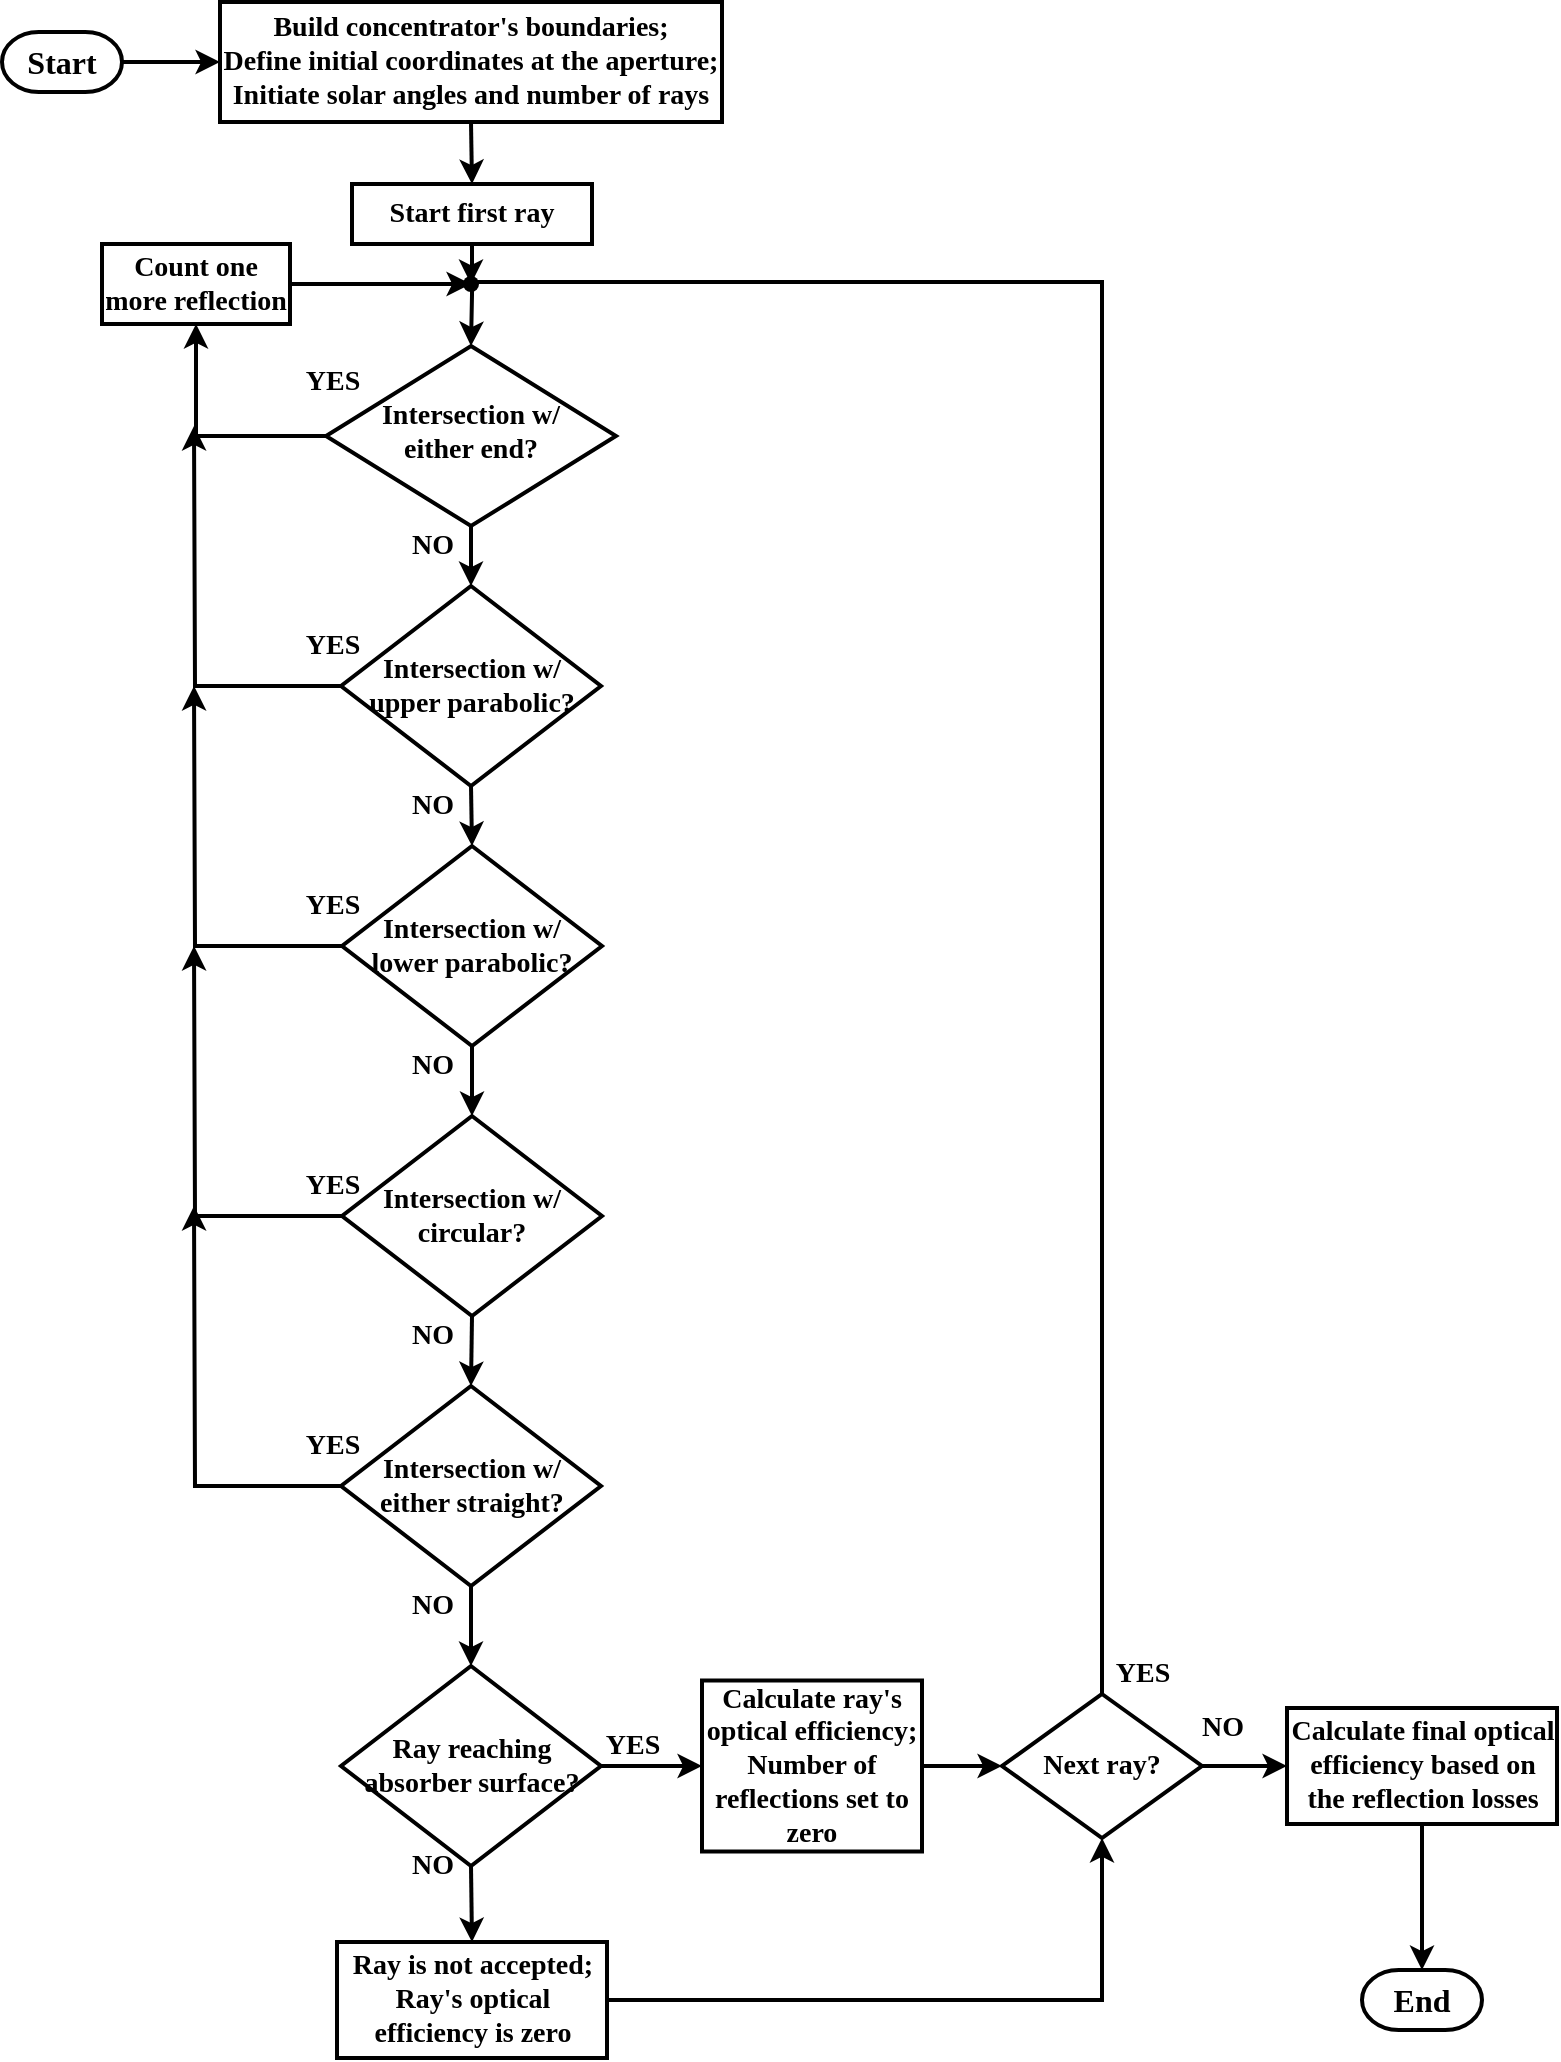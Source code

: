 <mxfile version="15.7.3" type="device"><diagram id="C5RBs43oDa-KdzZeNtuy" name="Page-1"><mxGraphModel dx="875" dy="489" grid="1" gridSize="10" guides="1" tooltips="1" connect="1" arrows="1" fold="1" page="1" pageScale="1" pageWidth="827" pageHeight="1169" math="0" shadow="0"><root><mxCell id="WIyWlLk6GJQsqaUBKTNV-0"/><mxCell id="WIyWlLk6GJQsqaUBKTNV-1" parent="WIyWlLk6GJQsqaUBKTNV-0"/><mxCell id="7yYeulI5IRvDXOWDylm0-2" style="edgeStyle=orthogonalEdgeStyle;orthogonalLoop=1;jettySize=auto;html=1;exitX=0.5;exitY=1;exitDx=0;exitDy=0;entryX=0.5;entryY=0;entryDx=0;entryDy=0;fontFamily=Garamond;fontSize=14;rounded=0;strokeWidth=2;fontStyle=1" parent="WIyWlLk6GJQsqaUBKTNV-1" source="WIyWlLk6GJQsqaUBKTNV-3" target="7yYeulI5IRvDXOWDylm0-0" edge="1"><mxGeometry relative="1" as="geometry"/></mxCell><mxCell id="WIyWlLk6GJQsqaUBKTNV-3" value="Build concentrator's boundaries;&lt;br style=&quot;font-size: 14px&quot;&gt;Define initial coordinates at the aperture;&lt;br&gt;Initiate solar angles and number of rays" style="whiteSpace=wrap;html=1;fontSize=14;glass=0;strokeWidth=2;shadow=0;fontFamily=Garamond;rounded=0;fontStyle=1" parent="WIyWlLk6GJQsqaUBKTNV-1" vertex="1"><mxGeometry x="149" y="20" width="251" height="60" as="geometry"/></mxCell><mxCell id="7yYeulI5IRvDXOWDylm0-11" style="edgeStyle=orthogonalEdgeStyle;orthogonalLoop=1;jettySize=auto;html=1;exitX=0.5;exitY=1;exitDx=0;exitDy=0;entryX=0.5;entryY=0;entryDx=0;entryDy=0;fontFamily=Garamond;fontSize=14;rounded=0;strokeWidth=2;fontStyle=1" parent="WIyWlLk6GJQsqaUBKTNV-1" source="WIyWlLk6GJQsqaUBKTNV-6" target="7yYeulI5IRvDXOWDylm0-6" edge="1"><mxGeometry relative="1" as="geometry"/></mxCell><mxCell id="7yYeulI5IRvDXOWDylm0-51" style="edgeStyle=orthogonalEdgeStyle;orthogonalLoop=1;jettySize=auto;html=1;exitX=0;exitY=0.5;exitDx=0;exitDy=0;entryX=0.5;entryY=1;entryDx=0;entryDy=0;fontFamily=Garamond;fontSize=14;rounded=0;strokeWidth=2;fontStyle=1" parent="WIyWlLk6GJQsqaUBKTNV-1" source="WIyWlLk6GJQsqaUBKTNV-6" target="7yYeulI5IRvDXOWDylm0-49" edge="1"><mxGeometry relative="1" as="geometry"/></mxCell><mxCell id="WIyWlLk6GJQsqaUBKTNV-6" value="Intersection w/&lt;br style=&quot;font-size: 14px&quot;&gt;either end?" style="rhombus;whiteSpace=wrap;html=1;shadow=0;fontFamily=Garamond;fontSize=14;align=center;strokeWidth=2;spacing=6;spacingTop=-4;rounded=0;fontStyle=1" parent="WIyWlLk6GJQsqaUBKTNV-1" vertex="1"><mxGeometry x="202" y="192" width="145" height="90" as="geometry"/></mxCell><mxCell id="7yYeulI5IRvDXOWDylm0-3" style="edgeStyle=orthogonalEdgeStyle;orthogonalLoop=1;jettySize=auto;html=1;exitX=0.5;exitY=1;exitDx=0;exitDy=0;entryX=0.5;entryY=0;entryDx=0;entryDy=0;fontFamily=Garamond;fontSize=14;rounded=0;strokeWidth=2;fontStyle=1" parent="WIyWlLk6GJQsqaUBKTNV-1" source="7yYeulI5IRvDXOWDylm0-0" target="WIyWlLk6GJQsqaUBKTNV-6" edge="1"><mxGeometry relative="1" as="geometry"/></mxCell><mxCell id="7yYeulI5IRvDXOWDylm0-0" value="Start first ray" style="whiteSpace=wrap;html=1;absoluteArcSize=1;arcSize=14;strokeWidth=2;fontFamily=Garamond;fontSize=14;rounded=0;fontStyle=1" parent="WIyWlLk6GJQsqaUBKTNV-1" vertex="1"><mxGeometry x="215" y="111" width="120" height="30" as="geometry"/></mxCell><mxCell id="7yYeulI5IRvDXOWDylm0-12" style="edgeStyle=orthogonalEdgeStyle;orthogonalLoop=1;jettySize=auto;html=1;exitX=0.5;exitY=1;exitDx=0;exitDy=0;entryX=0.5;entryY=0;entryDx=0;entryDy=0;fontFamily=Garamond;fontSize=14;rounded=0;strokeWidth=2;fontStyle=1" parent="WIyWlLk6GJQsqaUBKTNV-1" source="7yYeulI5IRvDXOWDylm0-6" target="7yYeulI5IRvDXOWDylm0-8" edge="1"><mxGeometry relative="1" as="geometry"/></mxCell><mxCell id="7yYeulI5IRvDXOWDylm0-53" style="edgeStyle=orthogonalEdgeStyle;orthogonalLoop=1;jettySize=auto;html=1;exitX=0;exitY=0.5;exitDx=0;exitDy=0;fontFamily=Garamond;fontSize=14;rounded=0;strokeWidth=2;fontStyle=1" parent="WIyWlLk6GJQsqaUBKTNV-1" source="7yYeulI5IRvDXOWDylm0-6" edge="1"><mxGeometry relative="1" as="geometry"><mxPoint x="136" y="232" as="targetPoint"/></mxGeometry></mxCell><mxCell id="7yYeulI5IRvDXOWDylm0-6" value="Intersection w/ &lt;br style=&quot;font-size: 14px;&quot;&gt;upper parabolic?" style="rhombus;whiteSpace=wrap;html=1;shadow=0;fontFamily=Garamond;fontSize=14;strokeWidth=2;rounded=0;fontStyle=1" parent="WIyWlLk6GJQsqaUBKTNV-1" vertex="1"><mxGeometry x="209.5" y="312" width="130" height="100" as="geometry"/></mxCell><mxCell id="7yYeulI5IRvDXOWDylm0-16" style="edgeStyle=orthogonalEdgeStyle;orthogonalLoop=1;jettySize=auto;html=1;exitX=0.5;exitY=1;exitDx=0;exitDy=0;entryX=0.5;entryY=0;entryDx=0;entryDy=0;fontFamily=Garamond;fontSize=14;rounded=0;strokeWidth=2;fontStyle=1" parent="WIyWlLk6GJQsqaUBKTNV-1" source="7yYeulI5IRvDXOWDylm0-8" target="7yYeulI5IRvDXOWDylm0-15" edge="1"><mxGeometry relative="1" as="geometry"/></mxCell><mxCell id="7yYeulI5IRvDXOWDylm0-54" style="edgeStyle=orthogonalEdgeStyle;orthogonalLoop=1;jettySize=auto;html=1;exitX=0;exitY=0.5;exitDx=0;exitDy=0;fontFamily=Garamond;fontSize=14;rounded=0;strokeWidth=2;fontStyle=1" parent="WIyWlLk6GJQsqaUBKTNV-1" source="7yYeulI5IRvDXOWDylm0-8" edge="1"><mxGeometry relative="1" as="geometry"><mxPoint x="136" y="362" as="targetPoint"/></mxGeometry></mxCell><mxCell id="7yYeulI5IRvDXOWDylm0-8" value="Intersection w/ &lt;br style=&quot;font-size: 14px;&quot;&gt;lower parabolic?" style="rhombus;whiteSpace=wrap;html=1;shadow=0;fontFamily=Garamond;fontSize=14;strokeWidth=2;rounded=0;fontStyle=1" parent="WIyWlLk6GJQsqaUBKTNV-1" vertex="1"><mxGeometry x="210" y="442" width="130" height="100" as="geometry"/></mxCell><mxCell id="7yYeulI5IRvDXOWDylm0-13" value="NO" style="text;html=1;align=center;verticalAlign=middle;resizable=0;points=[];autosize=1;strokeColor=none;fillColor=none;fontSize=14;fontFamily=Garamond;rounded=0;strokeWidth=2;fontStyle=1" parent="WIyWlLk6GJQsqaUBKTNV-1" vertex="1"><mxGeometry x="235" y="282" width="40" height="20" as="geometry"/></mxCell><mxCell id="7yYeulI5IRvDXOWDylm0-14" value="NO" style="text;html=1;align=center;verticalAlign=middle;resizable=0;points=[];autosize=1;strokeColor=none;fillColor=none;fontSize=14;fontFamily=Garamond;rounded=0;strokeWidth=2;fontStyle=1" parent="WIyWlLk6GJQsqaUBKTNV-1" vertex="1"><mxGeometry x="235" y="412" width="40" height="20" as="geometry"/></mxCell><mxCell id="7yYeulI5IRvDXOWDylm0-21" style="edgeStyle=orthogonalEdgeStyle;orthogonalLoop=1;jettySize=auto;html=1;exitX=0.5;exitY=1;exitDx=0;exitDy=0;entryX=0.5;entryY=0;entryDx=0;entryDy=0;fontFamily=Garamond;fontSize=14;rounded=0;strokeWidth=2;fontStyle=1" parent="WIyWlLk6GJQsqaUBKTNV-1" source="7yYeulI5IRvDXOWDylm0-15" target="7yYeulI5IRvDXOWDylm0-20" edge="1"><mxGeometry relative="1" as="geometry"/></mxCell><mxCell id="7yYeulI5IRvDXOWDylm0-55" style="edgeStyle=orthogonalEdgeStyle;orthogonalLoop=1;jettySize=auto;html=1;exitX=0;exitY=0.5;exitDx=0;exitDy=0;fontFamily=Garamond;fontSize=14;rounded=0;strokeWidth=2;fontStyle=1" parent="WIyWlLk6GJQsqaUBKTNV-1" source="7yYeulI5IRvDXOWDylm0-15" edge="1"><mxGeometry relative="1" as="geometry"><mxPoint x="136" y="492" as="targetPoint"/></mxGeometry></mxCell><mxCell id="7yYeulI5IRvDXOWDylm0-15" value="Intersection w/ &lt;br style=&quot;font-size: 14px;&quot;&gt;circular?" style="rhombus;whiteSpace=wrap;html=1;shadow=0;fontFamily=Garamond;fontSize=14;strokeWidth=2;rounded=0;fontStyle=1" parent="WIyWlLk6GJQsqaUBKTNV-1" vertex="1"><mxGeometry x="210" y="577" width="130" height="100" as="geometry"/></mxCell><mxCell id="7yYeulI5IRvDXOWDylm0-29" style="edgeStyle=orthogonalEdgeStyle;orthogonalLoop=1;jettySize=auto;html=1;exitX=0.5;exitY=1;exitDx=0;exitDy=0;entryX=0.5;entryY=0;entryDx=0;entryDy=0;fontFamily=Garamond;fontSize=14;rounded=0;strokeWidth=2;fontStyle=1" parent="WIyWlLk6GJQsqaUBKTNV-1" source="7yYeulI5IRvDXOWDylm0-20" target="7yYeulI5IRvDXOWDylm0-28" edge="1"><mxGeometry relative="1" as="geometry"/></mxCell><mxCell id="7yYeulI5IRvDXOWDylm0-56" style="edgeStyle=orthogonalEdgeStyle;orthogonalLoop=1;jettySize=auto;html=1;exitX=0;exitY=0.5;exitDx=0;exitDy=0;fontFamily=Garamond;fontSize=14;rounded=0;strokeWidth=2;fontStyle=1" parent="WIyWlLk6GJQsqaUBKTNV-1" source="7yYeulI5IRvDXOWDylm0-20" edge="1"><mxGeometry relative="1" as="geometry"><mxPoint x="136" y="622" as="targetPoint"/></mxGeometry></mxCell><mxCell id="7yYeulI5IRvDXOWDylm0-20" value="Intersection w/ &lt;br style=&quot;font-size: 14px;&quot;&gt;either straight?" style="rhombus;whiteSpace=wrap;html=1;shadow=0;fontFamily=Garamond;fontSize=14;strokeWidth=2;rounded=0;fontStyle=1" parent="WIyWlLk6GJQsqaUBKTNV-1" vertex="1"><mxGeometry x="209.5" y="712" width="130" height="100" as="geometry"/></mxCell><mxCell id="7yYeulI5IRvDXOWDylm0-23" value="YES" style="text;html=1;align=center;verticalAlign=middle;resizable=0;points=[];autosize=1;strokeColor=none;fillColor=none;fontSize=14;fontFamily=Garamond;rounded=0;strokeWidth=2;fontStyle=1" parent="WIyWlLk6GJQsqaUBKTNV-1" vertex="1"><mxGeometry x="185" y="332" width="40" height="20" as="geometry"/></mxCell><mxCell id="7yYeulI5IRvDXOWDylm0-25" value="YES" style="text;html=1;align=center;verticalAlign=middle;resizable=0;points=[];autosize=1;strokeColor=none;fillColor=none;fontSize=14;fontFamily=Garamond;rounded=0;strokeWidth=2;fontStyle=1" parent="WIyWlLk6GJQsqaUBKTNV-1" vertex="1"><mxGeometry x="185" y="462" width="40" height="20" as="geometry"/></mxCell><mxCell id="7yYeulI5IRvDXOWDylm0-26" value="YES" style="text;html=1;align=center;verticalAlign=middle;resizable=0;points=[];autosize=1;strokeColor=none;fillColor=none;fontSize=14;fontFamily=Garamond;rounded=0;strokeWidth=2;fontStyle=1" parent="WIyWlLk6GJQsqaUBKTNV-1" vertex="1"><mxGeometry x="185" y="602" width="40" height="20" as="geometry"/></mxCell><mxCell id="7yYeulI5IRvDXOWDylm0-27" value="YES" style="text;html=1;align=center;verticalAlign=middle;resizable=0;points=[];autosize=1;strokeColor=none;fillColor=none;fontSize=14;fontFamily=Garamond;rounded=0;strokeWidth=2;fontStyle=1" parent="WIyWlLk6GJQsqaUBKTNV-1" vertex="1"><mxGeometry x="185" y="732" width="40" height="20" as="geometry"/></mxCell><mxCell id="7yYeulI5IRvDXOWDylm0-35" style="edgeStyle=orthogonalEdgeStyle;orthogonalLoop=1;jettySize=auto;html=1;exitX=0.5;exitY=1;exitDx=0;exitDy=0;entryX=0.5;entryY=0;entryDx=0;entryDy=0;fontFamily=Garamond;fontSize=14;rounded=0;strokeWidth=2;fontStyle=1" parent="WIyWlLk6GJQsqaUBKTNV-1" source="7yYeulI5IRvDXOWDylm0-28" target="7yYeulI5IRvDXOWDylm0-34" edge="1"><mxGeometry relative="1" as="geometry"/></mxCell><mxCell id="fncPkkYH6nPDr4h6hD5L-3" style="edgeStyle=orthogonalEdgeStyle;orthogonalLoop=1;jettySize=auto;html=1;exitX=1;exitY=0.5;exitDx=0;exitDy=0;entryX=0;entryY=0.5;entryDx=0;entryDy=0;fontSize=14;strokeWidth=2;" edge="1" parent="WIyWlLk6GJQsqaUBKTNV-1" source="7yYeulI5IRvDXOWDylm0-28" target="fncPkkYH6nPDr4h6hD5L-2"><mxGeometry relative="1" as="geometry"/></mxCell><mxCell id="7yYeulI5IRvDXOWDylm0-28" value="Ray reaching &lt;br style=&quot;font-size: 14px;&quot;&gt;absorber surface?" style="rhombus;whiteSpace=wrap;html=1;shadow=0;fontFamily=Garamond;fontSize=14;strokeWidth=2;rounded=0;fontStyle=1" parent="WIyWlLk6GJQsqaUBKTNV-1" vertex="1"><mxGeometry x="209.5" y="852" width="130" height="100" as="geometry"/></mxCell><mxCell id="fncPkkYH6nPDr4h6hD5L-8" style="edgeStyle=orthogonalEdgeStyle;rounded=0;orthogonalLoop=1;jettySize=auto;html=1;exitX=0.5;exitY=0;exitDx=0;exitDy=0;fontSize=16;strokeWidth=2;" edge="1" parent="WIyWlLk6GJQsqaUBKTNV-1" source="7yYeulI5IRvDXOWDylm0-31" target="fncPkkYH6nPDr4h6hD5L-9"><mxGeometry relative="1" as="geometry"><mxPoint x="370" y="160" as="targetPoint"/><Array as="points"><mxPoint x="590" y="160"/></Array></mxGeometry></mxCell><mxCell id="fncPkkYH6nPDr4h6hD5L-11" style="edgeStyle=orthogonalEdgeStyle;rounded=0;orthogonalLoop=1;jettySize=auto;html=1;exitX=1;exitY=0.5;exitDx=0;exitDy=0;entryX=0;entryY=0.5;entryDx=0;entryDy=0;fontSize=16;strokeWidth=2;" edge="1" parent="WIyWlLk6GJQsqaUBKTNV-1" source="7yYeulI5IRvDXOWDylm0-31" target="fncPkkYH6nPDr4h6hD5L-10"><mxGeometry relative="1" as="geometry"/></mxCell><mxCell id="7yYeulI5IRvDXOWDylm0-31" value="Next ray?" style="rhombus;whiteSpace=wrap;html=1;shadow=0;fontFamily=Garamond;fontSize=14;strokeWidth=2;rounded=0;fontStyle=1" parent="WIyWlLk6GJQsqaUBKTNV-1" vertex="1"><mxGeometry x="540" y="866" width="100" height="72" as="geometry"/></mxCell><mxCell id="7yYeulI5IRvDXOWDylm0-36" style="edgeStyle=orthogonalEdgeStyle;orthogonalLoop=1;jettySize=auto;html=1;exitX=1;exitY=0.5;exitDx=0;exitDy=0;entryX=0.5;entryY=1;entryDx=0;entryDy=0;fontFamily=Garamond;fontSize=14;rounded=0;strokeWidth=2;fontStyle=1" parent="WIyWlLk6GJQsqaUBKTNV-1" source="7yYeulI5IRvDXOWDylm0-34" target="7yYeulI5IRvDXOWDylm0-31" edge="1"><mxGeometry relative="1" as="geometry"/></mxCell><mxCell id="7yYeulI5IRvDXOWDylm0-34" value="Ray is not accepted;&lt;br&gt;Ray's optical efficiency is zero" style="whiteSpace=wrap;html=1;absoluteArcSize=1;arcSize=14;strokeWidth=2;fontFamily=Garamond;fontSize=14;rounded=0;fontStyle=1" parent="WIyWlLk6GJQsqaUBKTNV-1" vertex="1"><mxGeometry x="207.5" y="990" width="135" height="58" as="geometry"/></mxCell><mxCell id="7yYeulI5IRvDXOWDylm0-37" value="YES" style="text;html=1;align=center;verticalAlign=middle;resizable=0;points=[];autosize=1;strokeColor=none;fillColor=none;fontSize=14;fontFamily=Garamond;rounded=0;strokeWidth=2;fontStyle=1" parent="WIyWlLk6GJQsqaUBKTNV-1" vertex="1"><mxGeometry x="335" y="882" width="40" height="20" as="geometry"/></mxCell><mxCell id="7yYeulI5IRvDXOWDylm0-38" value="NO" style="text;html=1;align=center;verticalAlign=middle;resizable=0;points=[];autosize=1;strokeColor=none;fillColor=none;fontSize=14;fontFamily=Garamond;rounded=0;strokeWidth=2;fontStyle=1" parent="WIyWlLk6GJQsqaUBKTNV-1" vertex="1"><mxGeometry x="235" y="542" width="40" height="20" as="geometry"/></mxCell><mxCell id="7yYeulI5IRvDXOWDylm0-39" value="NO" style="text;html=1;align=center;verticalAlign=middle;resizable=0;points=[];autosize=1;strokeColor=none;fillColor=none;fontSize=14;fontFamily=Garamond;rounded=0;strokeWidth=2;fontStyle=1" parent="WIyWlLk6GJQsqaUBKTNV-1" vertex="1"><mxGeometry x="235" y="677" width="40" height="20" as="geometry"/></mxCell><mxCell id="7yYeulI5IRvDXOWDylm0-40" value="NO" style="text;html=1;align=center;verticalAlign=middle;resizable=0;points=[];autosize=1;strokeColor=none;fillColor=none;fontSize=14;fontFamily=Garamond;rounded=0;strokeWidth=2;fontStyle=1" parent="WIyWlLk6GJQsqaUBKTNV-1" vertex="1"><mxGeometry x="235" y="812" width="40" height="20" as="geometry"/></mxCell><mxCell id="7yYeulI5IRvDXOWDylm0-43" value="YES" style="text;html=1;align=center;verticalAlign=middle;resizable=0;points=[];autosize=1;strokeColor=none;fillColor=none;fontSize=14;fontFamily=Garamond;rounded=0;strokeWidth=2;fontStyle=1" parent="WIyWlLk6GJQsqaUBKTNV-1" vertex="1"><mxGeometry x="185" y="200" width="40" height="20" as="geometry"/></mxCell><mxCell id="7yYeulI5IRvDXOWDylm0-44" value="End" style="strokeWidth=2;html=1;shape=mxgraph.flowchart.terminator;whiteSpace=wrap;shadow=0;fontFamily=Garamond;fontSize=16;rounded=0;fontStyle=1" parent="WIyWlLk6GJQsqaUBKTNV-1" vertex="1"><mxGeometry x="720" y="1004" width="60" height="30" as="geometry"/></mxCell><mxCell id="7yYeulI5IRvDXOWDylm0-46" value="NO" style="text;html=1;align=center;verticalAlign=middle;resizable=0;points=[];autosize=1;strokeColor=none;fillColor=none;fontSize=14;fontFamily=Garamond;rounded=0;strokeWidth=2;fontStyle=1" parent="WIyWlLk6GJQsqaUBKTNV-1" vertex="1"><mxGeometry x="630" y="873" width="40" height="20" as="geometry"/></mxCell><mxCell id="7yYeulI5IRvDXOWDylm0-47" value="YES" style="text;html=1;align=center;verticalAlign=middle;resizable=0;points=[];autosize=1;strokeColor=none;fillColor=none;fontSize=14;fontFamily=Garamond;rounded=0;strokeWidth=2;fontStyle=1" parent="WIyWlLk6GJQsqaUBKTNV-1" vertex="1"><mxGeometry x="590" y="846" width="40" height="20" as="geometry"/></mxCell><mxCell id="7yYeulI5IRvDXOWDylm0-48" value="NO" style="text;html=1;align=center;verticalAlign=middle;resizable=0;points=[];autosize=1;strokeColor=none;fillColor=none;fontSize=14;fontFamily=Garamond;rounded=0;strokeWidth=2;fontStyle=1" parent="WIyWlLk6GJQsqaUBKTNV-1" vertex="1"><mxGeometry x="235" y="942" width="40" height="20" as="geometry"/></mxCell><mxCell id="7yYeulI5IRvDXOWDylm0-50" style="edgeStyle=orthogonalEdgeStyle;orthogonalLoop=1;jettySize=auto;html=1;exitX=1;exitY=0.5;exitDx=0;exitDy=0;fontFamily=Garamond;fontSize=14;rounded=0;strokeWidth=2;fontStyle=1;entryX=0.52;entryY=0.624;entryDx=0;entryDy=0;entryPerimeter=0;" parent="WIyWlLk6GJQsqaUBKTNV-1" source="7yYeulI5IRvDXOWDylm0-49" edge="1" target="fncPkkYH6nPDr4h6hD5L-9"><mxGeometry relative="1" as="geometry"><mxPoint x="276" y="172" as="targetPoint"/></mxGeometry></mxCell><mxCell id="7yYeulI5IRvDXOWDylm0-49" value="Count one more reflection" style="whiteSpace=wrap;html=1;absoluteArcSize=1;arcSize=14;strokeWidth=2;fontFamily=Garamond;fontSize=14;rounded=0;fontStyle=1" parent="WIyWlLk6GJQsqaUBKTNV-1" vertex="1"><mxGeometry x="90" y="141" width="94" height="40" as="geometry"/></mxCell><mxCell id="fncPkkYH6nPDr4h6hD5L-1" style="edgeStyle=orthogonalEdgeStyle;orthogonalLoop=1;jettySize=auto;html=1;exitX=1;exitY=0.5;exitDx=0;exitDy=0;exitPerimeter=0;entryX=0;entryY=0.5;entryDx=0;entryDy=0;strokeWidth=2;fontStyle=1;fontSize=14;" edge="1" parent="WIyWlLk6GJQsqaUBKTNV-1" source="fncPkkYH6nPDr4h6hD5L-0" target="WIyWlLk6GJQsqaUBKTNV-3"><mxGeometry relative="1" as="geometry"/></mxCell><mxCell id="fncPkkYH6nPDr4h6hD5L-0" value="Start" style="strokeWidth=2;html=1;shape=mxgraph.flowchart.terminator;whiteSpace=wrap;shadow=0;fontFamily=Garamond;fontSize=16;rounded=0;fontStyle=1" vertex="1" parent="WIyWlLk6GJQsqaUBKTNV-1"><mxGeometry x="40" y="35" width="60" height="30" as="geometry"/></mxCell><mxCell id="fncPkkYH6nPDr4h6hD5L-4" style="edgeStyle=orthogonalEdgeStyle;orthogonalLoop=1;jettySize=auto;html=1;exitX=1;exitY=0.5;exitDx=0;exitDy=0;fontSize=14;strokeWidth=2;entryX=0;entryY=0.5;entryDx=0;entryDy=0;" edge="1" parent="WIyWlLk6GJQsqaUBKTNV-1" source="fncPkkYH6nPDr4h6hD5L-2" target="7yYeulI5IRvDXOWDylm0-31"><mxGeometry relative="1" as="geometry"><mxPoint x="550" y="902" as="targetPoint"/></mxGeometry></mxCell><mxCell id="fncPkkYH6nPDr4h6hD5L-2" value="Calculate ray's &lt;br&gt;optical efficiency;&lt;br&gt;Number of reflections set to zero" style="whiteSpace=wrap;html=1;absoluteArcSize=1;arcSize=14;strokeWidth=2;fontFamily=Garamond;fontSize=14;rounded=0;fontStyle=1" vertex="1" parent="WIyWlLk6GJQsqaUBKTNV-1"><mxGeometry x="390" y="859.25" width="110" height="85.5" as="geometry"/></mxCell><mxCell id="fncPkkYH6nPDr4h6hD5L-9" value="" style="shape=waypoint;sketch=0;fillStyle=solid;size=6;pointerEvents=1;points=[];fillColor=none;resizable=0;rotatable=0;perimeter=centerPerimeter;snapToPoint=1;fontSize=16;strokeWidth=2;" vertex="1" parent="WIyWlLk6GJQsqaUBKTNV-1"><mxGeometry x="254.5" y="141" width="40" height="40" as="geometry"/></mxCell><mxCell id="fncPkkYH6nPDr4h6hD5L-12" style="edgeStyle=orthogonalEdgeStyle;rounded=0;orthogonalLoop=1;jettySize=auto;html=1;exitX=0.5;exitY=1;exitDx=0;exitDy=0;entryX=0.5;entryY=0;entryDx=0;entryDy=0;entryPerimeter=0;fontSize=16;strokeWidth=2;" edge="1" parent="WIyWlLk6GJQsqaUBKTNV-1" source="fncPkkYH6nPDr4h6hD5L-10" target="7yYeulI5IRvDXOWDylm0-44"><mxGeometry relative="1" as="geometry"/></mxCell><mxCell id="fncPkkYH6nPDr4h6hD5L-10" value="Calculate final optical efficiency based on the reflection losses" style="whiteSpace=wrap;html=1;absoluteArcSize=1;arcSize=14;strokeWidth=2;fontFamily=Garamond;fontSize=14;rounded=0;fontStyle=1" vertex="1" parent="WIyWlLk6GJQsqaUBKTNV-1"><mxGeometry x="682.5" y="873" width="135" height="58" as="geometry"/></mxCell></root></mxGraphModel></diagram></mxfile>